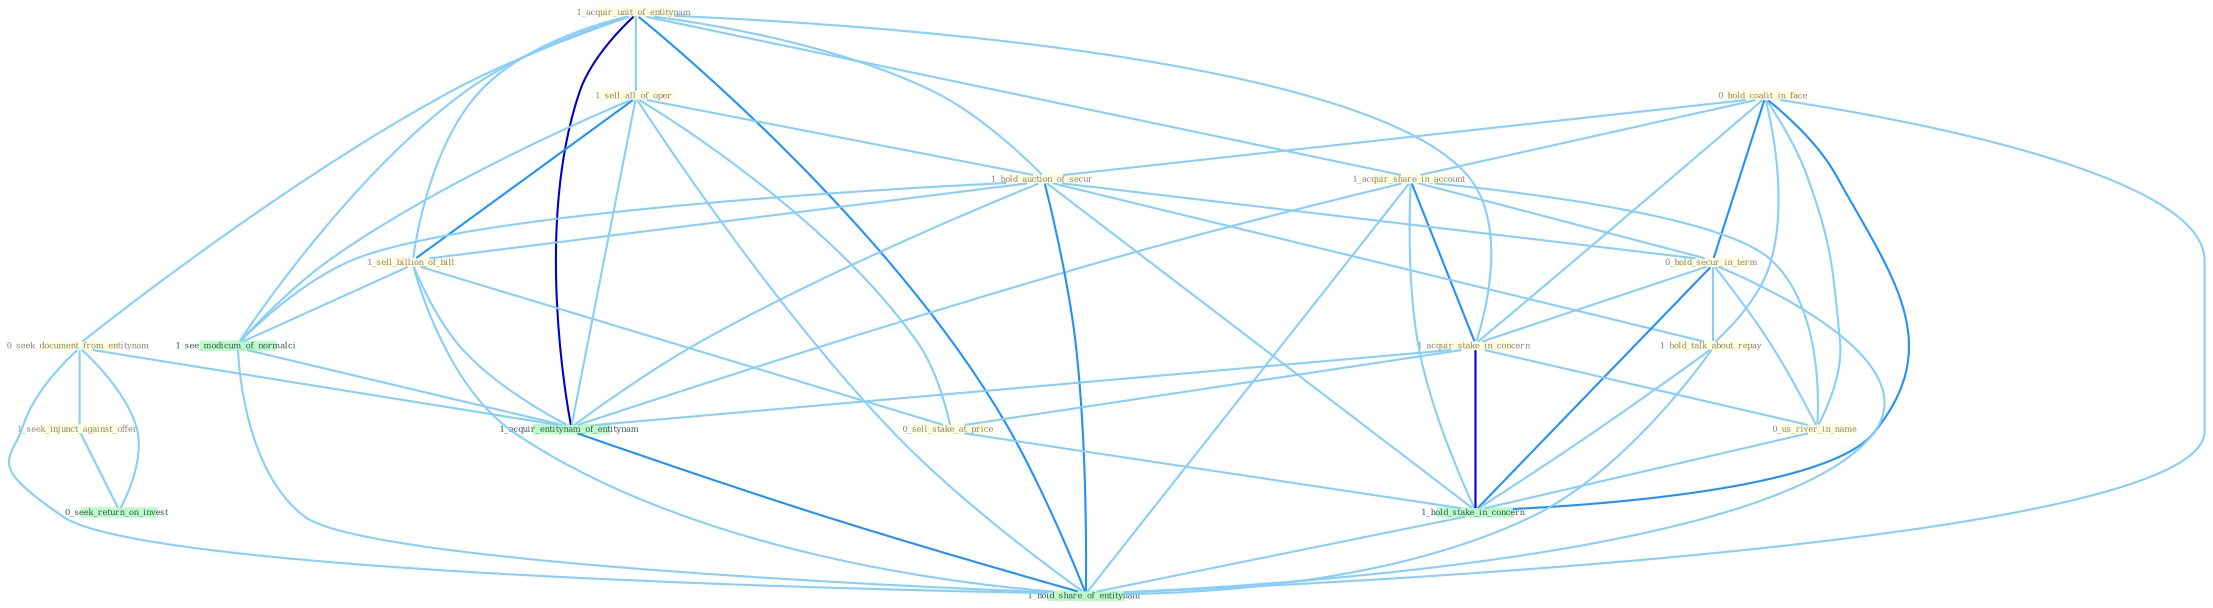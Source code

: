 Graph G{ 
    node
    [shape=polygon,style=filled,width=.5,height=.06,color="#BDFCC9",fixedsize=true,fontsize=4,
    fontcolor="#2f4f4f"];
    {node
    [color="#ffffe0", fontcolor="#8b7d6b"] "1_acquir_unit_of_entitynam " "1_sell_all_of_oper " "0_hold_coalit_in_face " "0_seek_document_from_entitynam " "1_seek_injunct_against_offer " "1_acquir_share_in_account " "1_hold_auction_of_secur " "0_hold_secur_in_term " "1_sell_billion_of_bill " "1_acquir_stake_in_concern " "0_us_river_in_name " "0_sell_stake_at_price " "1_hold_talk_about_repay "}
{node [color="#fff0f5", fontcolor="#b22222"]}
edge [color="#B0E2FF"];

	"1_acquir_unit_of_entitynam " -- "1_sell_all_of_oper " [w="1", color="#87cefa" ];
	"1_acquir_unit_of_entitynam " -- "0_seek_document_from_entitynam " [w="1", color="#87cefa" ];
	"1_acquir_unit_of_entitynam " -- "1_acquir_share_in_account " [w="1", color="#87cefa" ];
	"1_acquir_unit_of_entitynam " -- "1_hold_auction_of_secur " [w="1", color="#87cefa" ];
	"1_acquir_unit_of_entitynam " -- "1_sell_billion_of_bill " [w="1", color="#87cefa" ];
	"1_acquir_unit_of_entitynam " -- "1_acquir_stake_in_concern " [w="1", color="#87cefa" ];
	"1_acquir_unit_of_entitynam " -- "1_see_modicum_of_normalci " [w="1", color="#87cefa" ];
	"1_acquir_unit_of_entitynam " -- "1_acquir_entitynam_of_entitynam " [w="3", color="#0000cd" , len=0.6];
	"1_acquir_unit_of_entitynam " -- "1_hold_share_of_entitynam " [w="2", color="#1e90ff" , len=0.8];
	"1_sell_all_of_oper " -- "1_hold_auction_of_secur " [w="1", color="#87cefa" ];
	"1_sell_all_of_oper " -- "1_sell_billion_of_bill " [w="2", color="#1e90ff" , len=0.8];
	"1_sell_all_of_oper " -- "0_sell_stake_at_price " [w="1", color="#87cefa" ];
	"1_sell_all_of_oper " -- "1_see_modicum_of_normalci " [w="1", color="#87cefa" ];
	"1_sell_all_of_oper " -- "1_acquir_entitynam_of_entitynam " [w="1", color="#87cefa" ];
	"1_sell_all_of_oper " -- "1_hold_share_of_entitynam " [w="1", color="#87cefa" ];
	"0_hold_coalit_in_face " -- "1_acquir_share_in_account " [w="1", color="#87cefa" ];
	"0_hold_coalit_in_face " -- "1_hold_auction_of_secur " [w="1", color="#87cefa" ];
	"0_hold_coalit_in_face " -- "0_hold_secur_in_term " [w="2", color="#1e90ff" , len=0.8];
	"0_hold_coalit_in_face " -- "1_acquir_stake_in_concern " [w="1", color="#87cefa" ];
	"0_hold_coalit_in_face " -- "0_us_river_in_name " [w="1", color="#87cefa" ];
	"0_hold_coalit_in_face " -- "1_hold_talk_about_repay " [w="1", color="#87cefa" ];
	"0_hold_coalit_in_face " -- "1_hold_stake_in_concern " [w="2", color="#1e90ff" , len=0.8];
	"0_hold_coalit_in_face " -- "1_hold_share_of_entitynam " [w="1", color="#87cefa" ];
	"0_seek_document_from_entitynam " -- "1_seek_injunct_against_offer " [w="1", color="#87cefa" ];
	"0_seek_document_from_entitynam " -- "0_seek_return_on_invest " [w="1", color="#87cefa" ];
	"0_seek_document_from_entitynam " -- "1_acquir_entitynam_of_entitynam " [w="1", color="#87cefa" ];
	"0_seek_document_from_entitynam " -- "1_hold_share_of_entitynam " [w="1", color="#87cefa" ];
	"1_seek_injunct_against_offer " -- "0_seek_return_on_invest " [w="1", color="#87cefa" ];
	"1_acquir_share_in_account " -- "0_hold_secur_in_term " [w="1", color="#87cefa" ];
	"1_acquir_share_in_account " -- "1_acquir_stake_in_concern " [w="2", color="#1e90ff" , len=0.8];
	"1_acquir_share_in_account " -- "0_us_river_in_name " [w="1", color="#87cefa" ];
	"1_acquir_share_in_account " -- "1_hold_stake_in_concern " [w="1", color="#87cefa" ];
	"1_acquir_share_in_account " -- "1_acquir_entitynam_of_entitynam " [w="1", color="#87cefa" ];
	"1_acquir_share_in_account " -- "1_hold_share_of_entitynam " [w="1", color="#87cefa" ];
	"1_hold_auction_of_secur " -- "0_hold_secur_in_term " [w="1", color="#87cefa" ];
	"1_hold_auction_of_secur " -- "1_sell_billion_of_bill " [w="1", color="#87cefa" ];
	"1_hold_auction_of_secur " -- "1_hold_talk_about_repay " [w="1", color="#87cefa" ];
	"1_hold_auction_of_secur " -- "1_hold_stake_in_concern " [w="1", color="#87cefa" ];
	"1_hold_auction_of_secur " -- "1_see_modicum_of_normalci " [w="1", color="#87cefa" ];
	"1_hold_auction_of_secur " -- "1_acquir_entitynam_of_entitynam " [w="1", color="#87cefa" ];
	"1_hold_auction_of_secur " -- "1_hold_share_of_entitynam " [w="2", color="#1e90ff" , len=0.8];
	"0_hold_secur_in_term " -- "1_acquir_stake_in_concern " [w="1", color="#87cefa" ];
	"0_hold_secur_in_term " -- "0_us_river_in_name " [w="1", color="#87cefa" ];
	"0_hold_secur_in_term " -- "1_hold_talk_about_repay " [w="1", color="#87cefa" ];
	"0_hold_secur_in_term " -- "1_hold_stake_in_concern " [w="2", color="#1e90ff" , len=0.8];
	"0_hold_secur_in_term " -- "1_hold_share_of_entitynam " [w="1", color="#87cefa" ];
	"1_sell_billion_of_bill " -- "0_sell_stake_at_price " [w="1", color="#87cefa" ];
	"1_sell_billion_of_bill " -- "1_see_modicum_of_normalci " [w="1", color="#87cefa" ];
	"1_sell_billion_of_bill " -- "1_acquir_entitynam_of_entitynam " [w="1", color="#87cefa" ];
	"1_sell_billion_of_bill " -- "1_hold_share_of_entitynam " [w="1", color="#87cefa" ];
	"1_acquir_stake_in_concern " -- "0_us_river_in_name " [w="1", color="#87cefa" ];
	"1_acquir_stake_in_concern " -- "0_sell_stake_at_price " [w="1", color="#87cefa" ];
	"1_acquir_stake_in_concern " -- "1_hold_stake_in_concern " [w="3", color="#0000cd" , len=0.6];
	"1_acquir_stake_in_concern " -- "1_acquir_entitynam_of_entitynam " [w="1", color="#87cefa" ];
	"0_us_river_in_name " -- "1_hold_stake_in_concern " [w="1", color="#87cefa" ];
	"0_sell_stake_at_price " -- "1_hold_stake_in_concern " [w="1", color="#87cefa" ];
	"1_hold_talk_about_repay " -- "1_hold_stake_in_concern " [w="1", color="#87cefa" ];
	"1_hold_talk_about_repay " -- "1_hold_share_of_entitynam " [w="1", color="#87cefa" ];
	"1_hold_stake_in_concern " -- "1_hold_share_of_entitynam " [w="1", color="#87cefa" ];
	"1_see_modicum_of_normalci " -- "1_acquir_entitynam_of_entitynam " [w="1", color="#87cefa" ];
	"1_see_modicum_of_normalci " -- "1_hold_share_of_entitynam " [w="1", color="#87cefa" ];
	"1_acquir_entitynam_of_entitynam " -- "1_hold_share_of_entitynam " [w="2", color="#1e90ff" , len=0.8];
}